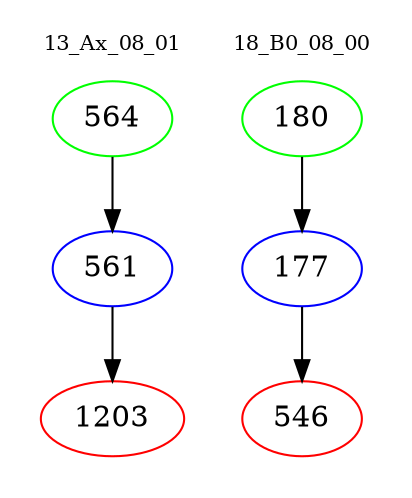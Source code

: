digraph{
subgraph cluster_0 {
color = white
label = "13_Ax_08_01";
fontsize=10;
T0_564 [label="564", color="green"]
T0_564 -> T0_561 [color="black"]
T0_561 [label="561", color="blue"]
T0_561 -> T0_1203 [color="black"]
T0_1203 [label="1203", color="red"]
}
subgraph cluster_1 {
color = white
label = "18_B0_08_00";
fontsize=10;
T1_180 [label="180", color="green"]
T1_180 -> T1_177 [color="black"]
T1_177 [label="177", color="blue"]
T1_177 -> T1_546 [color="black"]
T1_546 [label="546", color="red"]
}
}
